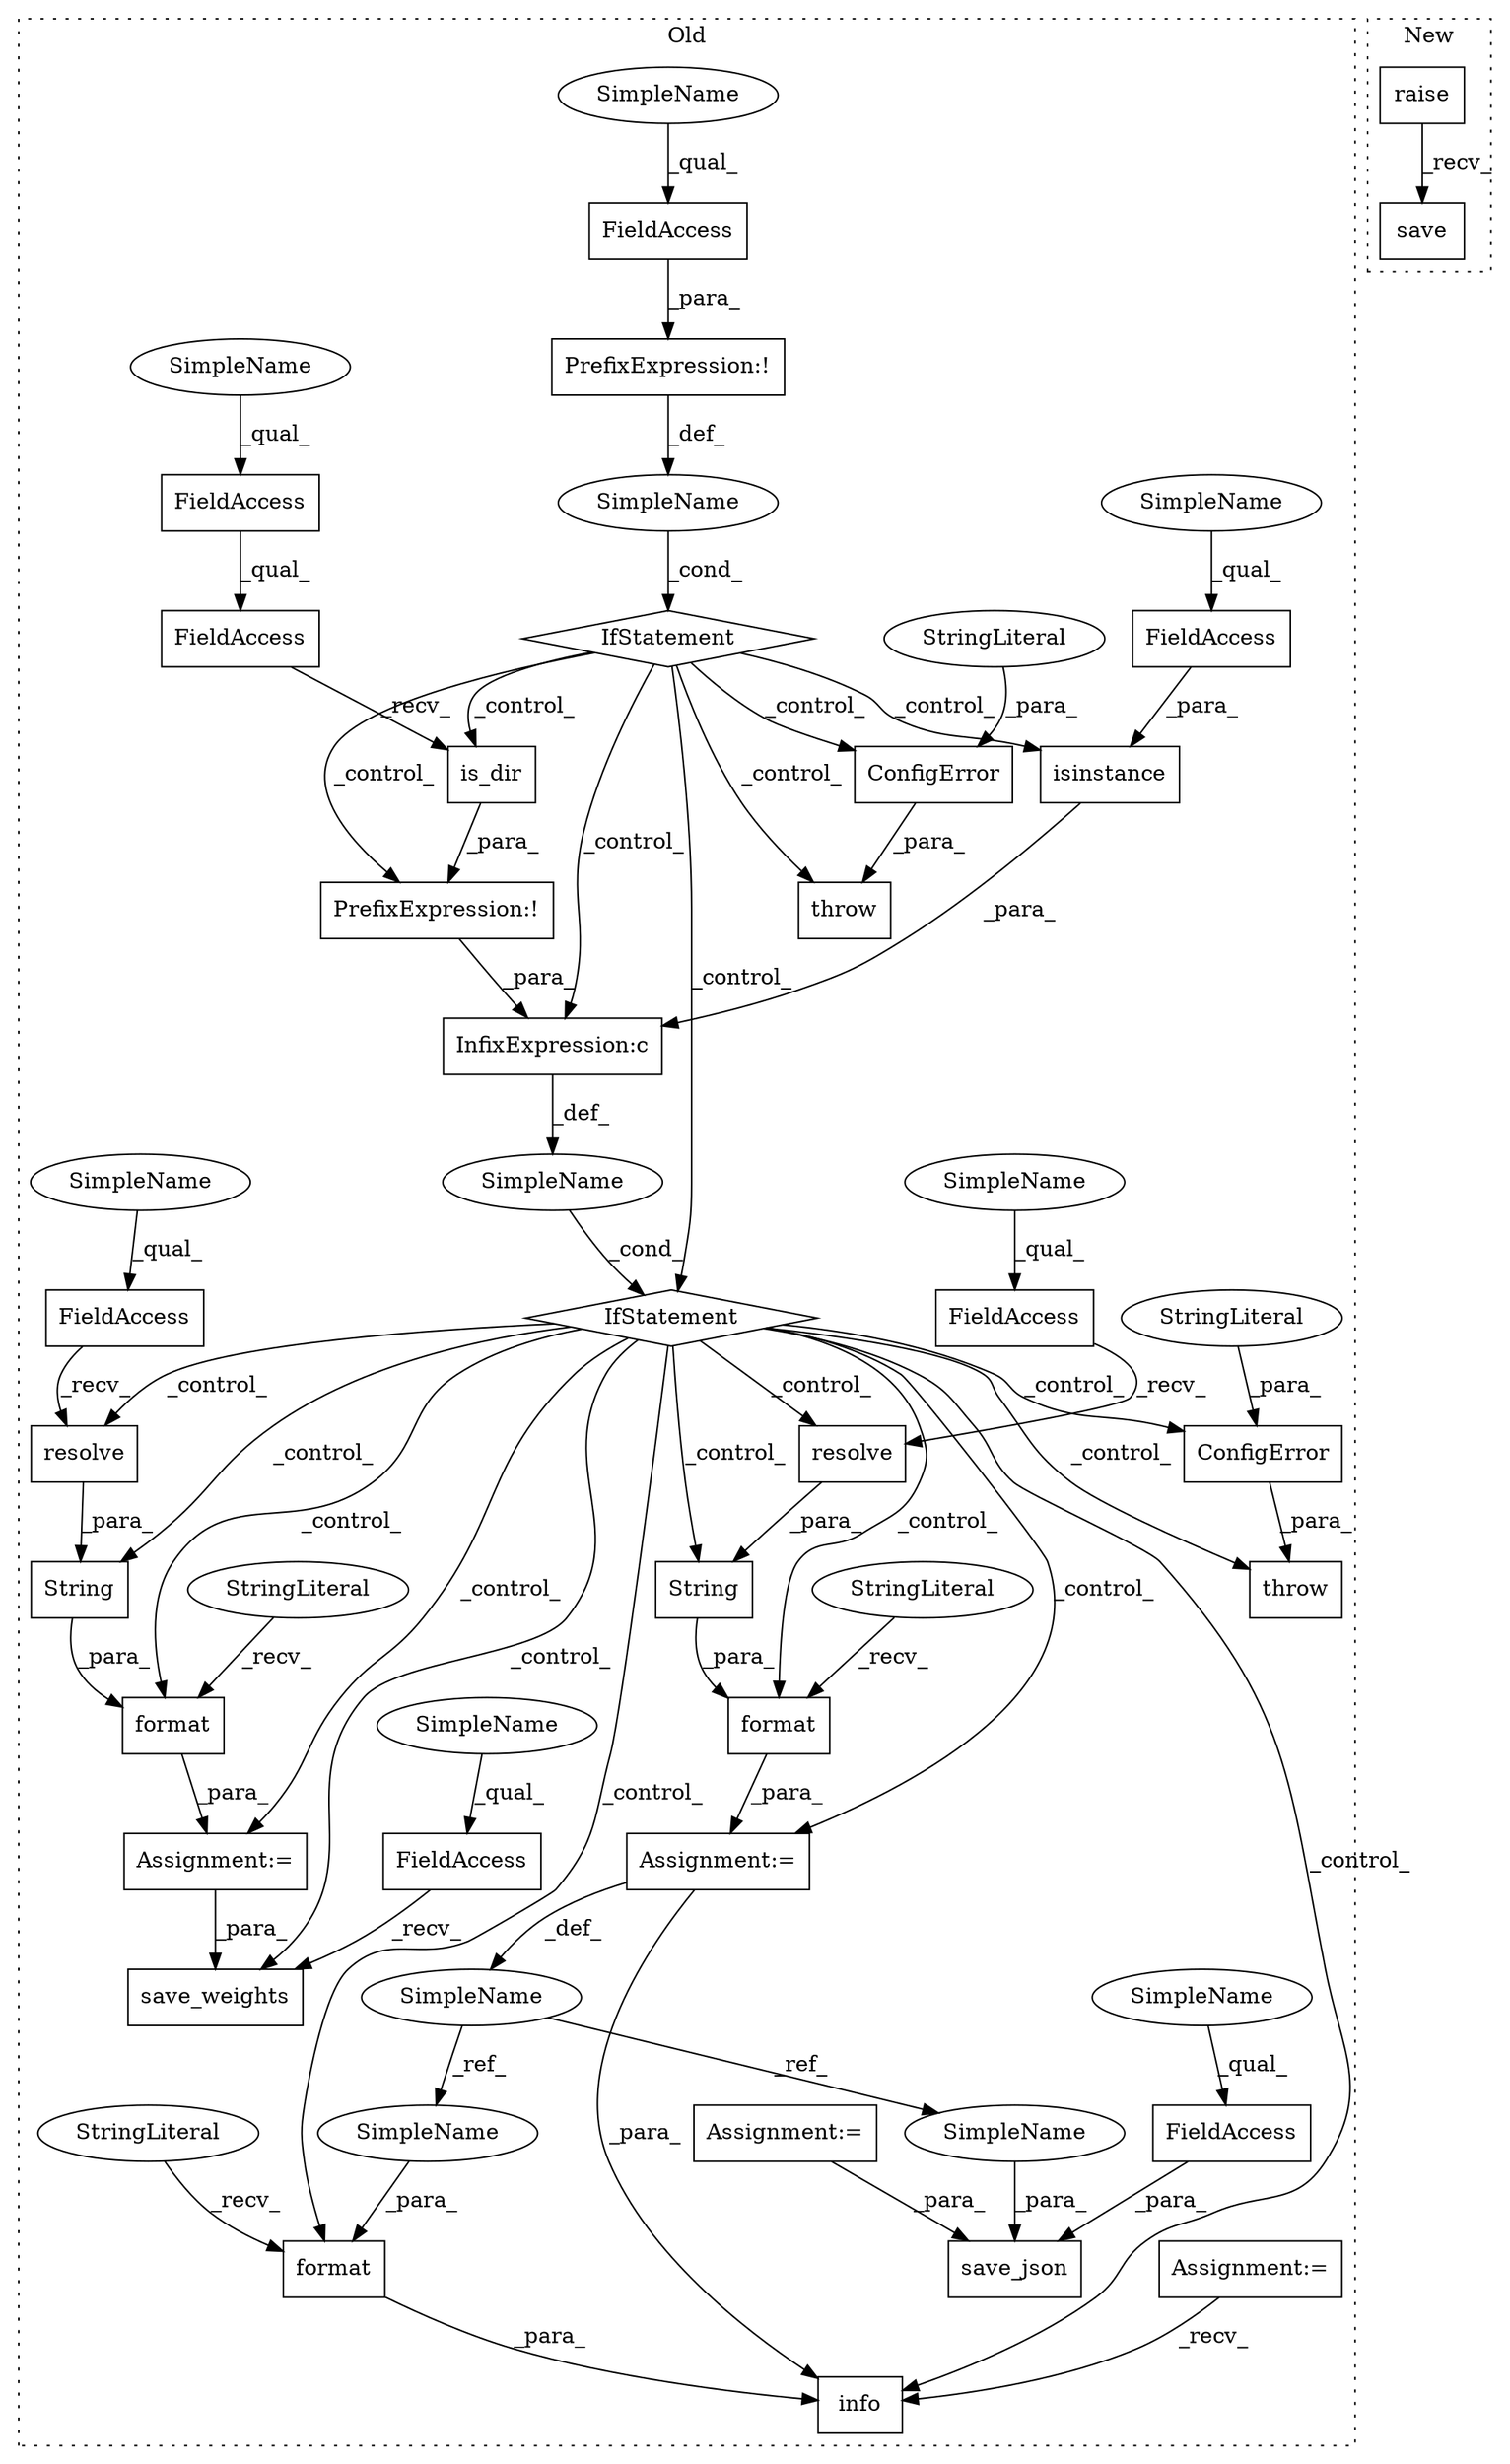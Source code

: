 digraph G {
subgraph cluster0 {
1 [label="is_dir" a="32" s="16047" l="8" shape="box"];
3 [label="SimpleName" a="42" s="" l="" shape="ellipse"];
4 [label="InfixExpression:c" a="27" s="16020" l="4" shape="box"];
5 [label="PrefixExpression:!" a="38" s="16024" l="1" shape="box"];
6 [label="PrefixExpression:!" a="38" s="15878" l="1" shape="box"];
7 [label="ConfigError" a="32" s="15909,15966" l="12,1" shape="box"];
8 [label="resolve" a="32" s="16261" l="9" shape="box"];
9 [label="SimpleName" a="42" s="" l="" shape="ellipse"];
10 [label="throw" a="53" s="16065" l="6" shape="box"];
11 [label="ConfigError" a="32" s="16071,16117" l="12,1" shape="box"];
12 [label="resolve" a="32" s="16192" l="9" shape="box"];
13 [label="throw" a="53" s="15903" l="6" shape="box"];
14 [label="FieldAccess" a="22" s="16177" l="14" shape="box"];
15 [label="FieldAccess" a="22" s="16000" l="14" shape="box"];
16 [label="FieldAccess" a="22" s="16337" l="10" shape="box"];
17 [label="FieldAccess" a="22" s="16246" l="14" shape="box"];
18 [label="FieldAccess" a="22" s="16537" l="8" shape="box"];
19 [label="FieldAccess" a="22" s="16025" l="21" shape="box"];
20 [label="FieldAccess" a="22" s="15879" l="14" shape="box"];
21 [label="FieldAccess" a="22" s="16025" l="14" shape="box"];
22 [label="format" a="32" s="16312,16327" l="7,1" shape="box"];
23 [label="SimpleName" a="42" s="16140" l="8" shape="ellipse"];
24 [label="save_json" a="32" s="16527,16554" l="10,1" shape="box"];
25 [label="format" a="32" s="16163,16202" l="7,1" shape="box"];
27 [label="IfStatement" a="25" s="15985,16055" l="4,2" shape="diamond"];
28 [label="format" a="32" s="16232,16271" l="7,1" shape="box"];
29 [label="IfStatement" a="25" s="15874,15893" l="4,2" shape="diamond"];
30 [label="String" a="32" s="16239,16270" l="7,1" shape="box"];
31 [label="save_weights" a="32" s="16348,16373" l="13,1" shape="box"];
32 [label="String" a="32" s="16170,16201" l="7,1" shape="box"];
33 [label="isinstance" a="32" s="15989,16019" l="11,1" shape="box"];
34 [label="StringLiteral" a="45" s="16149" l="13" shape="ellipse"];
35 [label="StringLiteral" a="45" s="16224" l="7" shape="ellipse"];
36 [label="StringLiteral" a="45" s="16289" l="22" shape="ellipse"];
37 [label="StringLiteral" a="45" s="16083" l="34" shape="ellipse"];
38 [label="StringLiteral" a="45" s="15921" l="45" shape="ellipse"];
39 [label="Assignment:=" a="7" s="16148" l="1" shape="box"];
40 [label="Assignment:=" a="7" s="15860" l="8" shape="box"];
41 [label="Assignment:=" a="7" s="16223" l="1" shape="box"];
42 [label="info" a="32" s="16284,16328" l="5,1" shape="box"];
43 [label="Assignment:=" a="7" s="15819" l="3" shape="box"];
44 [label="SimpleName" a="42" s="16546" l="8" shape="ellipse"];
45 [label="SimpleName" a="42" s="16319" l="8" shape="ellipse"];
46 [label="SimpleName" a="42" s="15879" l="4" shape="ellipse"];
47 [label="SimpleName" a="42" s="16337" l="4" shape="ellipse"];
48 [label="SimpleName" a="42" s="16537" l="4" shape="ellipse"];
49 [label="SimpleName" a="42" s="16177" l="4" shape="ellipse"];
50 [label="SimpleName" a="42" s="16246" l="4" shape="ellipse"];
51 [label="SimpleName" a="42" s="16000" l="4" shape="ellipse"];
52 [label="SimpleName" a="42" s="16025" l="4" shape="ellipse"];
label = "Old";
style="dotted";
}
subgraph cluster1 {
2 [label="save" a="32" s="15953,15963" l="5,1" shape="box"];
26 [label="raise" a="32" s="15945" l="7" shape="box"];
label = "New";
style="dotted";
}
1 -> 5 [label="_para_"];
3 -> 29 [label="_cond_"];
4 -> 9 [label="_def_"];
5 -> 4 [label="_para_"];
6 -> 3 [label="_def_"];
7 -> 13 [label="_para_"];
8 -> 30 [label="_para_"];
9 -> 27 [label="_cond_"];
11 -> 10 [label="_para_"];
12 -> 32 [label="_para_"];
14 -> 12 [label="_recv_"];
15 -> 33 [label="_para_"];
16 -> 31 [label="_recv_"];
17 -> 8 [label="_recv_"];
18 -> 24 [label="_para_"];
19 -> 1 [label="_recv_"];
20 -> 6 [label="_para_"];
21 -> 19 [label="_qual_"];
22 -> 42 [label="_para_"];
23 -> 44 [label="_ref_"];
23 -> 45 [label="_ref_"];
25 -> 39 [label="_para_"];
26 -> 2 [label="_recv_"];
27 -> 10 [label="_control_"];
27 -> 32 [label="_control_"];
27 -> 8 [label="_control_"];
27 -> 25 [label="_control_"];
27 -> 11 [label="_control_"];
27 -> 31 [label="_control_"];
27 -> 39 [label="_control_"];
27 -> 22 [label="_control_"];
27 -> 28 [label="_control_"];
27 -> 30 [label="_control_"];
27 -> 12 [label="_control_"];
27 -> 42 [label="_control_"];
27 -> 41 [label="_control_"];
28 -> 41 [label="_para_"];
29 -> 27 [label="_control_"];
29 -> 5 [label="_control_"];
29 -> 7 [label="_control_"];
29 -> 4 [label="_control_"];
29 -> 33 [label="_control_"];
29 -> 13 [label="_control_"];
29 -> 1 [label="_control_"];
30 -> 28 [label="_para_"];
32 -> 25 [label="_para_"];
33 -> 4 [label="_para_"];
34 -> 25 [label="_recv_"];
35 -> 28 [label="_recv_"];
36 -> 22 [label="_recv_"];
37 -> 11 [label="_para_"];
38 -> 7 [label="_para_"];
39 -> 42 [label="_para_"];
39 -> 23 [label="_def_"];
40 -> 24 [label="_para_"];
41 -> 31 [label="_para_"];
43 -> 42 [label="_recv_"];
44 -> 24 [label="_para_"];
45 -> 22 [label="_para_"];
46 -> 20 [label="_qual_"];
47 -> 16 [label="_qual_"];
48 -> 18 [label="_qual_"];
49 -> 14 [label="_qual_"];
50 -> 17 [label="_qual_"];
51 -> 15 [label="_qual_"];
52 -> 21 [label="_qual_"];
}